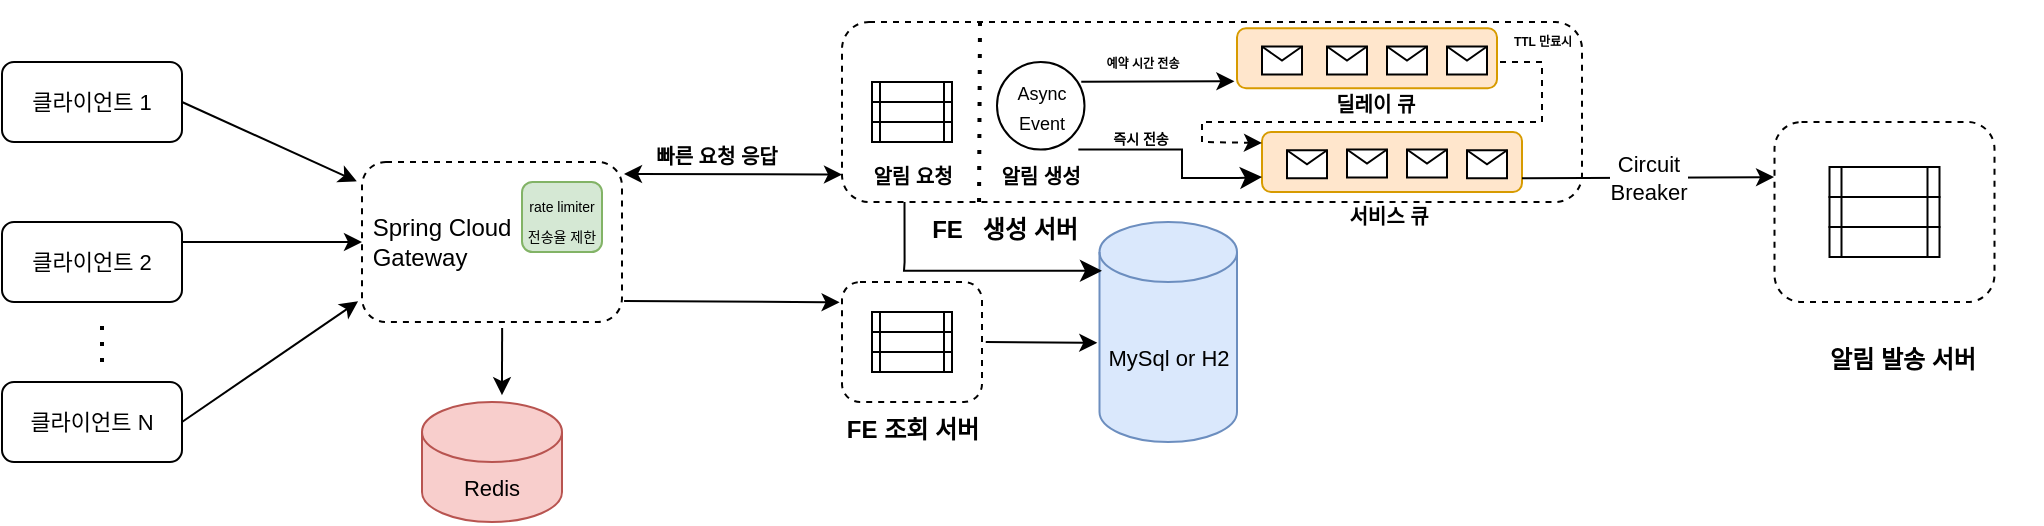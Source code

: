 <mxfile version="26.1.1">
  <diagram name="페이지-1" id="zpAioUnbNHaB1HZAK-Gk">
    <mxGraphModel dx="1035" dy="607" grid="1" gridSize="10" guides="1" tooltips="1" connect="1" arrows="1" fold="1" page="1" pageScale="1" pageWidth="827" pageHeight="1169" math="0" shadow="0">
      <root>
        <mxCell id="0" />
        <mxCell id="1" parent="0" />
        <mxCell id="UuwrwuRLREhhJN5w9pP1-1" value="&lt;font style=&quot;font-size: 11px;&quot;&gt;클라이언트 1&lt;/font&gt;" style="rounded=1;whiteSpace=wrap;html=1;" vertex="1" parent="1">
          <mxGeometry y="240" width="90" height="40" as="geometry" />
        </mxCell>
        <mxCell id="UuwrwuRLREhhJN5w9pP1-2" value="&lt;font style=&quot;font-size: 11px;&quot;&gt;클라이언트 2&lt;/font&gt;" style="rounded=1;whiteSpace=wrap;html=1;" vertex="1" parent="1">
          <mxGeometry y="320" width="90" height="40" as="geometry" />
        </mxCell>
        <mxCell id="UuwrwuRLREhhJN5w9pP1-3" value="&lt;font style=&quot;font-size: 11px;&quot;&gt;클라이언트 N&lt;/font&gt;" style="rounded=1;whiteSpace=wrap;html=1;" vertex="1" parent="1">
          <mxGeometry y="400" width="90" height="40" as="geometry" />
        </mxCell>
        <mxCell id="UuwrwuRLREhhJN5w9pP1-4" value="" style="endArrow=classic;html=1;rounded=0;exitX=1;exitY=0.5;exitDx=0;exitDy=0;entryX=-0.02;entryY=0.121;entryDx=0;entryDy=0;entryPerimeter=0;" edge="1" parent="1" source="UuwrwuRLREhhJN5w9pP1-1" target="UuwrwuRLREhhJN5w9pP1-8">
          <mxGeometry width="50" height="50" relative="1" as="geometry">
            <mxPoint x="260" y="360" as="sourcePoint" />
            <mxPoint x="170" y="320" as="targetPoint" />
          </mxGeometry>
        </mxCell>
        <mxCell id="UuwrwuRLREhhJN5w9pP1-5" value="" style="endArrow=classic;html=1;rounded=0;exitX=1;exitY=0.25;exitDx=0;exitDy=0;entryX=0;entryY=0.5;entryDx=0;entryDy=0;" edge="1" parent="1" source="UuwrwuRLREhhJN5w9pP1-2" target="UuwrwuRLREhhJN5w9pP1-8">
          <mxGeometry width="50" height="50" relative="1" as="geometry">
            <mxPoint x="260" y="360" as="sourcePoint" />
            <mxPoint x="170" y="340" as="targetPoint" />
          </mxGeometry>
        </mxCell>
        <mxCell id="UuwrwuRLREhhJN5w9pP1-6" value="" style="endArrow=none;dashed=1;html=1;dashPattern=1 3;strokeWidth=2;rounded=0;" edge="1" parent="1">
          <mxGeometry width="50" height="50" relative="1" as="geometry">
            <mxPoint x="50" y="390" as="sourcePoint" />
            <mxPoint x="50" y="370" as="targetPoint" />
          </mxGeometry>
        </mxCell>
        <mxCell id="UuwrwuRLREhhJN5w9pP1-7" value="" style="endArrow=classic;html=1;rounded=0;exitX=1;exitY=0.5;exitDx=0;exitDy=0;entryX=-0.015;entryY=0.871;entryDx=0;entryDy=0;entryPerimeter=0;" edge="1" parent="1" source="UuwrwuRLREhhJN5w9pP1-3" target="UuwrwuRLREhhJN5w9pP1-8">
          <mxGeometry width="50" height="50" relative="1" as="geometry">
            <mxPoint x="260" y="360" as="sourcePoint" />
            <mxPoint x="170" y="360" as="targetPoint" />
          </mxGeometry>
        </mxCell>
        <mxCell id="UuwrwuRLREhhJN5w9pP1-8" value="&amp;nbsp;Spring Cloud&amp;nbsp; &amp;nbsp; &amp;nbsp;Gateway" style="rounded=1;whiteSpace=wrap;html=1;align=left;dashed=1;" vertex="1" parent="1">
          <mxGeometry x="180" y="290" width="130" height="80" as="geometry" />
        </mxCell>
        <mxCell id="UuwrwuRLREhhJN5w9pP1-9" value="&lt;div&gt;&lt;span style=&quot;font-size: 7px;&quot;&gt;rate limiter&lt;/span&gt;&lt;/div&gt;&lt;font style=&quot;font-size: 7px;&quot;&gt;전송율 제한&lt;/font&gt;" style="rounded=1;whiteSpace=wrap;html=1;fillColor=#d5e8d4;strokeColor=#82b366;" vertex="1" parent="1">
          <mxGeometry x="260" y="300" width="40" height="35" as="geometry" />
        </mxCell>
        <mxCell id="UuwrwuRLREhhJN5w9pP1-13" value="" style="endArrow=classic;html=1;rounded=0;exitX=0.539;exitY=1.038;exitDx=0;exitDy=0;exitPerimeter=0;entryX=0.571;entryY=-0.057;entryDx=0;entryDy=0;entryPerimeter=0;" edge="1" parent="1" source="UuwrwuRLREhhJN5w9pP1-8" target="UuwrwuRLREhhJN5w9pP1-14">
          <mxGeometry width="50" height="50" relative="1" as="geometry">
            <mxPoint x="200" y="400" as="sourcePoint" />
            <mxPoint x="250" y="400" as="targetPoint" />
          </mxGeometry>
        </mxCell>
        <mxCell id="UuwrwuRLREhhJN5w9pP1-14" value="&lt;font style=&quot;font-size: 11px;&quot;&gt;Redis&lt;/font&gt;" style="shape=cylinder3;whiteSpace=wrap;html=1;boundedLbl=1;backgroundOutline=1;size=15;fillColor=#f8cecc;strokeColor=#b85450;" vertex="1" parent="1">
          <mxGeometry x="210" y="410" width="70" height="60" as="geometry" />
        </mxCell>
        <mxCell id="UuwrwuRLREhhJN5w9pP1-15" value="" style="endArrow=classic;html=1;rounded=0;exitX=1.008;exitY=0.869;exitDx=0;exitDy=0;exitPerimeter=0;entryX=-0.017;entryY=0.169;entryDx=0;entryDy=0;entryPerimeter=0;" edge="1" parent="1" source="UuwrwuRLREhhJN5w9pP1-8" target="UuwrwuRLREhhJN5w9pP1-16">
          <mxGeometry width="50" height="50" relative="1" as="geometry">
            <mxPoint x="260" y="370" as="sourcePoint" />
            <mxPoint x="410" y="360" as="targetPoint" />
          </mxGeometry>
        </mxCell>
        <mxCell id="UuwrwuRLREhhJN5w9pP1-16" value="" style="rounded=1;whiteSpace=wrap;html=1;align=left;dashed=1;" vertex="1" parent="1">
          <mxGeometry x="420" y="350" width="70" height="60" as="geometry" />
        </mxCell>
        <mxCell id="UuwrwuRLREhhJN5w9pP1-17" value="" style="shape=process;whiteSpace=wrap;html=1;backgroundOutline=1;" vertex="1" parent="1">
          <mxGeometry x="435" y="375" width="40" height="10" as="geometry" />
        </mxCell>
        <mxCell id="UuwrwuRLREhhJN5w9pP1-18" value="" style="shape=process;whiteSpace=wrap;html=1;backgroundOutline=1;" vertex="1" parent="1">
          <mxGeometry x="435" y="385" width="40" height="10" as="geometry" />
        </mxCell>
        <mxCell id="UuwrwuRLREhhJN5w9pP1-22" value="" style="shape=process;whiteSpace=wrap;html=1;backgroundOutline=1;" vertex="1" parent="1">
          <mxGeometry x="435" y="365" width="40" height="10" as="geometry" />
        </mxCell>
        <mxCell id="UuwrwuRLREhhJN5w9pP1-23" value="&lt;font style=&quot;font-size: 12px;&quot;&gt;FE 조회 서버&lt;/font&gt;" style="text;strokeColor=none;fillColor=none;html=1;fontSize=24;fontStyle=1;verticalAlign=middle;align=center;" vertex="1" parent="1">
          <mxGeometry x="405" y="400" width="100" height="40" as="geometry" />
        </mxCell>
        <mxCell id="UuwrwuRLREhhJN5w9pP1-24" value="" style="rounded=1;whiteSpace=wrap;html=1;align=left;dashed=1;" vertex="1" parent="1">
          <mxGeometry x="420" y="220" width="370" height="90" as="geometry" />
        </mxCell>
        <mxCell id="UuwrwuRLREhhJN5w9pP1-25" value="" style="shape=process;whiteSpace=wrap;html=1;backgroundOutline=1;" vertex="1" parent="1">
          <mxGeometry x="435" y="260" width="40" height="10" as="geometry" />
        </mxCell>
        <mxCell id="UuwrwuRLREhhJN5w9pP1-26" value="" style="shape=process;whiteSpace=wrap;html=1;backgroundOutline=1;" vertex="1" parent="1">
          <mxGeometry x="435" y="270" width="40" height="10" as="geometry" />
        </mxCell>
        <mxCell id="UuwrwuRLREhhJN5w9pP1-27" value="" style="shape=process;whiteSpace=wrap;html=1;backgroundOutline=1;" vertex="1" parent="1">
          <mxGeometry x="435" y="250" width="40" height="10" as="geometry" />
        </mxCell>
        <mxCell id="UuwrwuRLREhhJN5w9pP1-28" value="&lt;font style=&quot;font-size: 12px;&quot;&gt;FE&amp;nbsp; &amp;nbsp;생성 서버&lt;/font&gt;" style="text;strokeColor=none;fillColor=none;html=1;fontSize=24;fontStyle=1;verticalAlign=middle;align=center;" vertex="1" parent="1">
          <mxGeometry x="439.69" y="305" width="122.5" height="30" as="geometry" />
        </mxCell>
        <mxCell id="UuwrwuRLREhhJN5w9pP1-31" value="&lt;font style=&quot;font-size: 11px;&quot;&gt;MySql or H2&lt;/font&gt;" style="shape=cylinder3;whiteSpace=wrap;html=1;boundedLbl=1;backgroundOutline=1;size=15;fillColor=#dae8fc;strokeColor=#6c8ebf;" vertex="1" parent="1">
          <mxGeometry x="548.75" y="320" width="68.75" height="110" as="geometry" />
        </mxCell>
        <mxCell id="UuwrwuRLREhhJN5w9pP1-34" value="" style="endArrow=none;dashed=1;html=1;dashPattern=1 3;strokeWidth=2;rounded=0;exitX=0.538;exitY=1;exitDx=0;exitDy=0;exitPerimeter=0;" edge="1" parent="1">
          <mxGeometry width="50" height="50" relative="1" as="geometry">
            <mxPoint x="488.52" y="310" as="sourcePoint" />
            <mxPoint x="489" y="220" as="targetPoint" />
          </mxGeometry>
        </mxCell>
        <mxCell id="UuwrwuRLREhhJN5w9pP1-35" value="&lt;div&gt;&lt;font style=&quot;font-size: 9px;&quot;&gt;Async&lt;/font&gt;&lt;/div&gt;&lt;font style=&quot;font-size: 9px;&quot;&gt;Event&lt;/font&gt;" style="ellipse;whiteSpace=wrap;html=1;aspect=fixed;" vertex="1" parent="1">
          <mxGeometry x="497.5" y="240" width="43.75" height="43.75" as="geometry" />
        </mxCell>
        <mxCell id="UuwrwuRLREhhJN5w9pP1-36" value="" style="endArrow=classic;startArrow=classic;html=1;rounded=0;entryX=0;entryY=0.75;entryDx=0;entryDy=0;" edge="1" parent="1" target="UuwrwuRLREhhJN5w9pP1-38">
          <mxGeometry width="50" height="50" relative="1" as="geometry">
            <mxPoint x="311" y="296" as="sourcePoint" />
            <mxPoint x="411" y="296" as="targetPoint" />
          </mxGeometry>
        </mxCell>
        <mxCell id="UuwrwuRLREhhJN5w9pP1-37" value="&lt;font style=&quot;font-size: 10px;&quot;&gt;빠른 요청 응답&lt;/font&gt;" style="text;strokeColor=none;fillColor=none;html=1;fontSize=24;fontStyle=1;verticalAlign=middle;align=center;" vertex="1" parent="1">
          <mxGeometry x="323.75" y="275" width="66.25" height="15" as="geometry" />
        </mxCell>
        <mxCell id="UuwrwuRLREhhJN5w9pP1-38" value="&lt;span style=&quot;font-size: 10px;&quot;&gt;알림 요청&lt;/span&gt;" style="text;strokeColor=none;fillColor=none;html=1;fontSize=24;fontStyle=1;verticalAlign=middle;align=center;" vertex="1" parent="1">
          <mxGeometry x="420" y="285" width="70" height="15" as="geometry" />
        </mxCell>
        <mxCell id="UuwrwuRLREhhJN5w9pP1-39" value="&lt;span style=&quot;font-size: 10px;&quot;&gt;알림 생성&lt;/span&gt;" style="text;strokeColor=none;fillColor=none;html=1;fontSize=24;fontStyle=1;verticalAlign=middle;align=center;" vertex="1" parent="1">
          <mxGeometry x="496.25" y="290.63" width="45" height="3.75" as="geometry" />
        </mxCell>
        <mxCell id="UuwrwuRLREhhJN5w9pP1-40" value="" style="rounded=1;whiteSpace=wrap;html=1;fillColor=#ffe6cc;strokeColor=#d79b00;" vertex="1" parent="1">
          <mxGeometry x="630" y="275" width="130" height="30" as="geometry" />
        </mxCell>
        <mxCell id="UuwrwuRLREhhJN5w9pP1-42" value="&lt;font style=&quot;font-size: 10px;&quot;&gt;서비스 큐&lt;/font&gt;" style="text;strokeColor=none;fillColor=none;html=1;fontSize=24;fontStyle=1;verticalAlign=middle;align=center;" vertex="1" parent="1">
          <mxGeometry x="652.5" y="300" width="80" height="26.87" as="geometry" />
        </mxCell>
        <mxCell id="UuwrwuRLREhhJN5w9pP1-52" value="" style="edgeStyle=segmentEdgeStyle;endArrow=classic;html=1;curved=0;rounded=0;endSize=8;startSize=8;exitX=0.25;exitY=1;exitDx=0;exitDy=0;entryX=0.018;entryY=0.222;entryDx=0;entryDy=0;entryPerimeter=0;" edge="1" parent="1" target="UuwrwuRLREhhJN5w9pP1-31">
          <mxGeometry width="50" height="50" relative="1" as="geometry">
            <mxPoint x="451.25" y="310" as="sourcePoint" />
            <mxPoint x="531.25" y="340" as="targetPoint" />
            <Array as="points">
              <mxPoint x="451" y="340" />
              <mxPoint x="451" y="340" />
              <mxPoint x="451" y="344" />
            </Array>
          </mxGeometry>
        </mxCell>
        <mxCell id="UuwrwuRLREhhJN5w9pP1-53" value="" style="endArrow=classic;html=1;rounded=0;entryX=-0.016;entryY=0.549;entryDx=0;entryDy=0;entryPerimeter=0;exitX=1.027;exitY=0.501;exitDx=0;exitDy=0;exitPerimeter=0;" edge="1" parent="1" source="UuwrwuRLREhhJN5w9pP1-16" target="UuwrwuRLREhhJN5w9pP1-31">
          <mxGeometry width="50" height="50" relative="1" as="geometry">
            <mxPoint x="400" y="380" as="sourcePoint" />
            <mxPoint x="450" y="330" as="targetPoint" />
          </mxGeometry>
        </mxCell>
        <mxCell id="UuwrwuRLREhhJN5w9pP1-60" value="" style="rounded=1;whiteSpace=wrap;html=1;fillColor=#ffe6cc;strokeColor=#d79b00;" vertex="1" parent="1">
          <mxGeometry x="617.5" y="223.13" width="130" height="30" as="geometry" />
        </mxCell>
        <mxCell id="UuwrwuRLREhhJN5w9pP1-65" value="&lt;font style=&quot;font-size: 10px;&quot;&gt;&amp;nbsp;딜레이 큐&lt;/font&gt;" style="text;strokeColor=none;fillColor=none;html=1;fontSize=24;fontStyle=1;verticalAlign=middle;align=center;" vertex="1" parent="1">
          <mxGeometry x="645" y="243.13" width="80" height="26.87" as="geometry" />
        </mxCell>
        <mxCell id="UuwrwuRLREhhJN5w9pP1-66" value="" style="rounded=1;whiteSpace=wrap;html=1;align=left;dashed=1;" vertex="1" parent="1">
          <mxGeometry x="886.25" y="270" width="110" height="90" as="geometry" />
        </mxCell>
        <mxCell id="UuwrwuRLREhhJN5w9pP1-67" value="" style="shape=process;whiteSpace=wrap;html=1;backgroundOutline=1;" vertex="1" parent="1">
          <mxGeometry x="913.75" y="322.5" width="55" height="15" as="geometry" />
        </mxCell>
        <mxCell id="UuwrwuRLREhhJN5w9pP1-69" value="" style="shape=process;whiteSpace=wrap;html=1;backgroundOutline=1;" vertex="1" parent="1">
          <mxGeometry x="913.75" y="307.5" width="55" height="15" as="geometry" />
        </mxCell>
        <mxCell id="UuwrwuRLREhhJN5w9pP1-71" value="" style="shape=process;whiteSpace=wrap;html=1;backgroundOutline=1;" vertex="1" parent="1">
          <mxGeometry x="913.75" y="292.5" width="55" height="15" as="geometry" />
        </mxCell>
        <mxCell id="UuwrwuRLREhhJN5w9pP1-72" value="&lt;font style=&quot;font-size: 12px;&quot;&gt;알림 발송 서버&lt;/font&gt;" style="text;strokeColor=none;fillColor=none;html=1;fontSize=24;fontStyle=1;verticalAlign=middle;align=center;" vertex="1" parent="1">
          <mxGeometry x="880" y="360" width="140" height="50" as="geometry" />
        </mxCell>
        <mxCell id="UuwrwuRLREhhJN5w9pP1-81" value="&lt;span style=&quot;font-size: 6px;&quot;&gt;예약 시간 전송&lt;/span&gt;&lt;span style=&quot;color: rgba(0, 0, 0, 0); font-family: monospace; font-weight: 400; text-align: start; font-size: 0px;&quot;&gt;%3CmxGraphModel%3E%3Croot%3E%3CmxCell%20id%3D%220%22%2F%3E%3CmxCell%20id%3D%221%22%20parent%3D%220%22%2F%3E%3CmxCell%20id%3D%222%22%20value%3D%22%26lt%3Bfont%20style%3D%26quot%3Bfont-size%3A%206px%3B%26quot%3B%26gt%3B%EC%98%88%EC%95%BD%20%EC%8B%9C%EA%B0%84%20%EC%A1%B4%EC%9E%AC%26lt%3B%2Ffont%26gt%3B%22%20style%3D%22text%3BstrokeColor%3Dnone%3BfillColor%3Dnone%3Bhtml%3D1%3BfontSize%3D24%3BfontStyle%3D1%3BverticalAlign%3Dmiddle%3Balign%3Dcenter%3B%22%20vertex%3D%221%22%20parent%3D%221%22%3E%3CmxGeometry%20x%3D%22562.19%22%20y%3D%22230%22%20width%3D%2241.87%22%20height%3D%226.25%22%20as%3D%22geometry%22%2F%3E%3C%2FmxCell%3E%3C%2Froot%3E%3C%2FmxGraphModel%3E&lt;/span&gt;" style="text;strokeColor=none;fillColor=none;html=1;fontSize=24;fontStyle=1;verticalAlign=middle;align=center;" vertex="1" parent="1">
          <mxGeometry x="548.88" y="230.01" width="41.87" height="10" as="geometry" />
        </mxCell>
        <mxCell id="UuwrwuRLREhhJN5w9pP1-83" value="" style="endArrow=classic;html=1;rounded=0;entryX=0;entryY=0.183;entryDx=0;entryDy=0;dashed=1;entryPerimeter=0;" edge="1" parent="1" target="UuwrwuRLREhhJN5w9pP1-40">
          <mxGeometry width="50" height="50" relative="1" as="geometry">
            <mxPoint x="749" y="240" as="sourcePoint" />
            <mxPoint x="620.0" y="289.5" as="targetPoint" />
            <Array as="points">
              <mxPoint x="770" y="240" />
              <mxPoint x="770" y="270" />
              <mxPoint x="600" y="270" />
              <mxPoint x="600" y="280" />
            </Array>
          </mxGeometry>
        </mxCell>
        <mxCell id="UuwrwuRLREhhJN5w9pP1-84" value="&lt;font style=&quot;font-size: 7px;&quot;&gt;즉시 전송&lt;/font&gt;" style="text;strokeColor=none;fillColor=none;html=1;fontSize=24;fontStyle=1;verticalAlign=middle;align=center;" vertex="1" parent="1">
          <mxGeometry x="548.75" y="265" width="41.25" height="15" as="geometry" />
        </mxCell>
        <mxCell id="UuwrwuRLREhhJN5w9pP1-87" value="&lt;font style=&quot;font-size: 6px;&quot;&gt;TTL 만료시&lt;/font&gt;" style="text;strokeColor=none;fillColor=none;html=1;fontSize=24;fontStyle=1;verticalAlign=middle;align=center;" vertex="1" parent="1">
          <mxGeometry x="770" y="220.63" height="6.25" as="geometry" />
        </mxCell>
        <mxCell id="UuwrwuRLREhhJN5w9pP1-91" value="" style="edgeStyle=segmentEdgeStyle;endArrow=classic;html=1;curved=0;rounded=0;endSize=8;startSize=8;entryX=0;entryY=0.75;entryDx=0;entryDy=0;exitX=0.03;exitY=0.417;exitDx=0;exitDy=0;exitPerimeter=0;" edge="1" parent="1" target="UuwrwuRLREhhJN5w9pP1-40">
          <mxGeometry width="50" height="50" relative="1" as="geometry">
            <mxPoint x="538.156" y="283.76" as="sourcePoint" />
            <mxPoint x="617.5" y="286.57" as="targetPoint" />
            <Array as="points">
              <mxPoint x="590" y="284" />
              <mxPoint x="590" y="298" />
              <mxPoint x="618" y="298" />
            </Array>
          </mxGeometry>
        </mxCell>
        <mxCell id="UuwrwuRLREhhJN5w9pP1-98" value="" style="shape=message;html=1;outlineConnect=0;" vertex="1" parent="1">
          <mxGeometry x="630" y="232.26" width="20" height="14" as="geometry" />
        </mxCell>
        <mxCell id="UuwrwuRLREhhJN5w9pP1-99" value="" style="shape=message;html=1;outlineConnect=0;" vertex="1" parent="1">
          <mxGeometry x="662.5" y="232.26" width="20" height="14" as="geometry" />
        </mxCell>
        <mxCell id="UuwrwuRLREhhJN5w9pP1-100" value="" style="shape=message;html=1;outlineConnect=0;" vertex="1" parent="1">
          <mxGeometry x="722.5" y="232.26" width="20" height="14" as="geometry" />
        </mxCell>
        <mxCell id="UuwrwuRLREhhJN5w9pP1-101" value="" style="shape=message;html=1;outlineConnect=0;" vertex="1" parent="1">
          <mxGeometry x="692.5" y="232.26" width="20" height="14" as="geometry" />
        </mxCell>
        <mxCell id="UuwrwuRLREhhJN5w9pP1-102" value="" style="shape=message;html=1;outlineConnect=0;" vertex="1" parent="1">
          <mxGeometry x="642.499" y="284.13" width="20" height="14" as="geometry" />
        </mxCell>
        <mxCell id="UuwrwuRLREhhJN5w9pP1-103" value="" style="shape=message;html=1;outlineConnect=0;" vertex="1" parent="1">
          <mxGeometry x="672.499" y="283.75" width="20" height="14" as="geometry" />
        </mxCell>
        <mxCell id="UuwrwuRLREhhJN5w9pP1-104" value="" style="shape=message;html=1;outlineConnect=0;" vertex="1" parent="1">
          <mxGeometry x="702.499" y="283.75" width="20" height="14" as="geometry" />
        </mxCell>
        <mxCell id="UuwrwuRLREhhJN5w9pP1-105" value="" style="shape=message;html=1;outlineConnect=0;" vertex="1" parent="1">
          <mxGeometry x="732.499" y="284.13" width="20" height="14" as="geometry" />
        </mxCell>
        <mxCell id="UuwrwuRLREhhJN5w9pP1-107" value="" style="endArrow=classic;html=1;rounded=0;exitX=0.963;exitY=0.227;exitDx=0;exitDy=0;exitPerimeter=0;entryX=-0.01;entryY=0.883;entryDx=0;entryDy=0;entryPerimeter=0;" edge="1" parent="1" source="UuwrwuRLREhhJN5w9pP1-35" target="UuwrwuRLREhhJN5w9pP1-60">
          <mxGeometry width="50" height="50" relative="1" as="geometry">
            <mxPoint x="670" y="350" as="sourcePoint" />
            <mxPoint x="720" y="300" as="targetPoint" />
          </mxGeometry>
        </mxCell>
        <mxCell id="UuwrwuRLREhhJN5w9pP1-108" value="" style="endArrow=classic;html=1;rounded=0;entryX=-0.002;entryY=0.306;entryDx=0;entryDy=0;entryPerimeter=0;" edge="1" parent="1" target="UuwrwuRLREhhJN5w9pP1-66">
          <mxGeometry relative="1" as="geometry">
            <mxPoint x="760" y="298.13" as="sourcePoint" />
            <mxPoint x="880" y="300" as="targetPoint" />
          </mxGeometry>
        </mxCell>
        <mxCell id="UuwrwuRLREhhJN5w9pP1-109" value="Circuit&lt;div&gt;Breaker&lt;/div&gt;" style="edgeLabel;resizable=0;html=1;;align=center;verticalAlign=middle;" connectable="0" vertex="1" parent="UuwrwuRLREhhJN5w9pP1-108">
          <mxGeometry relative="1" as="geometry" />
        </mxCell>
      </root>
    </mxGraphModel>
  </diagram>
</mxfile>
